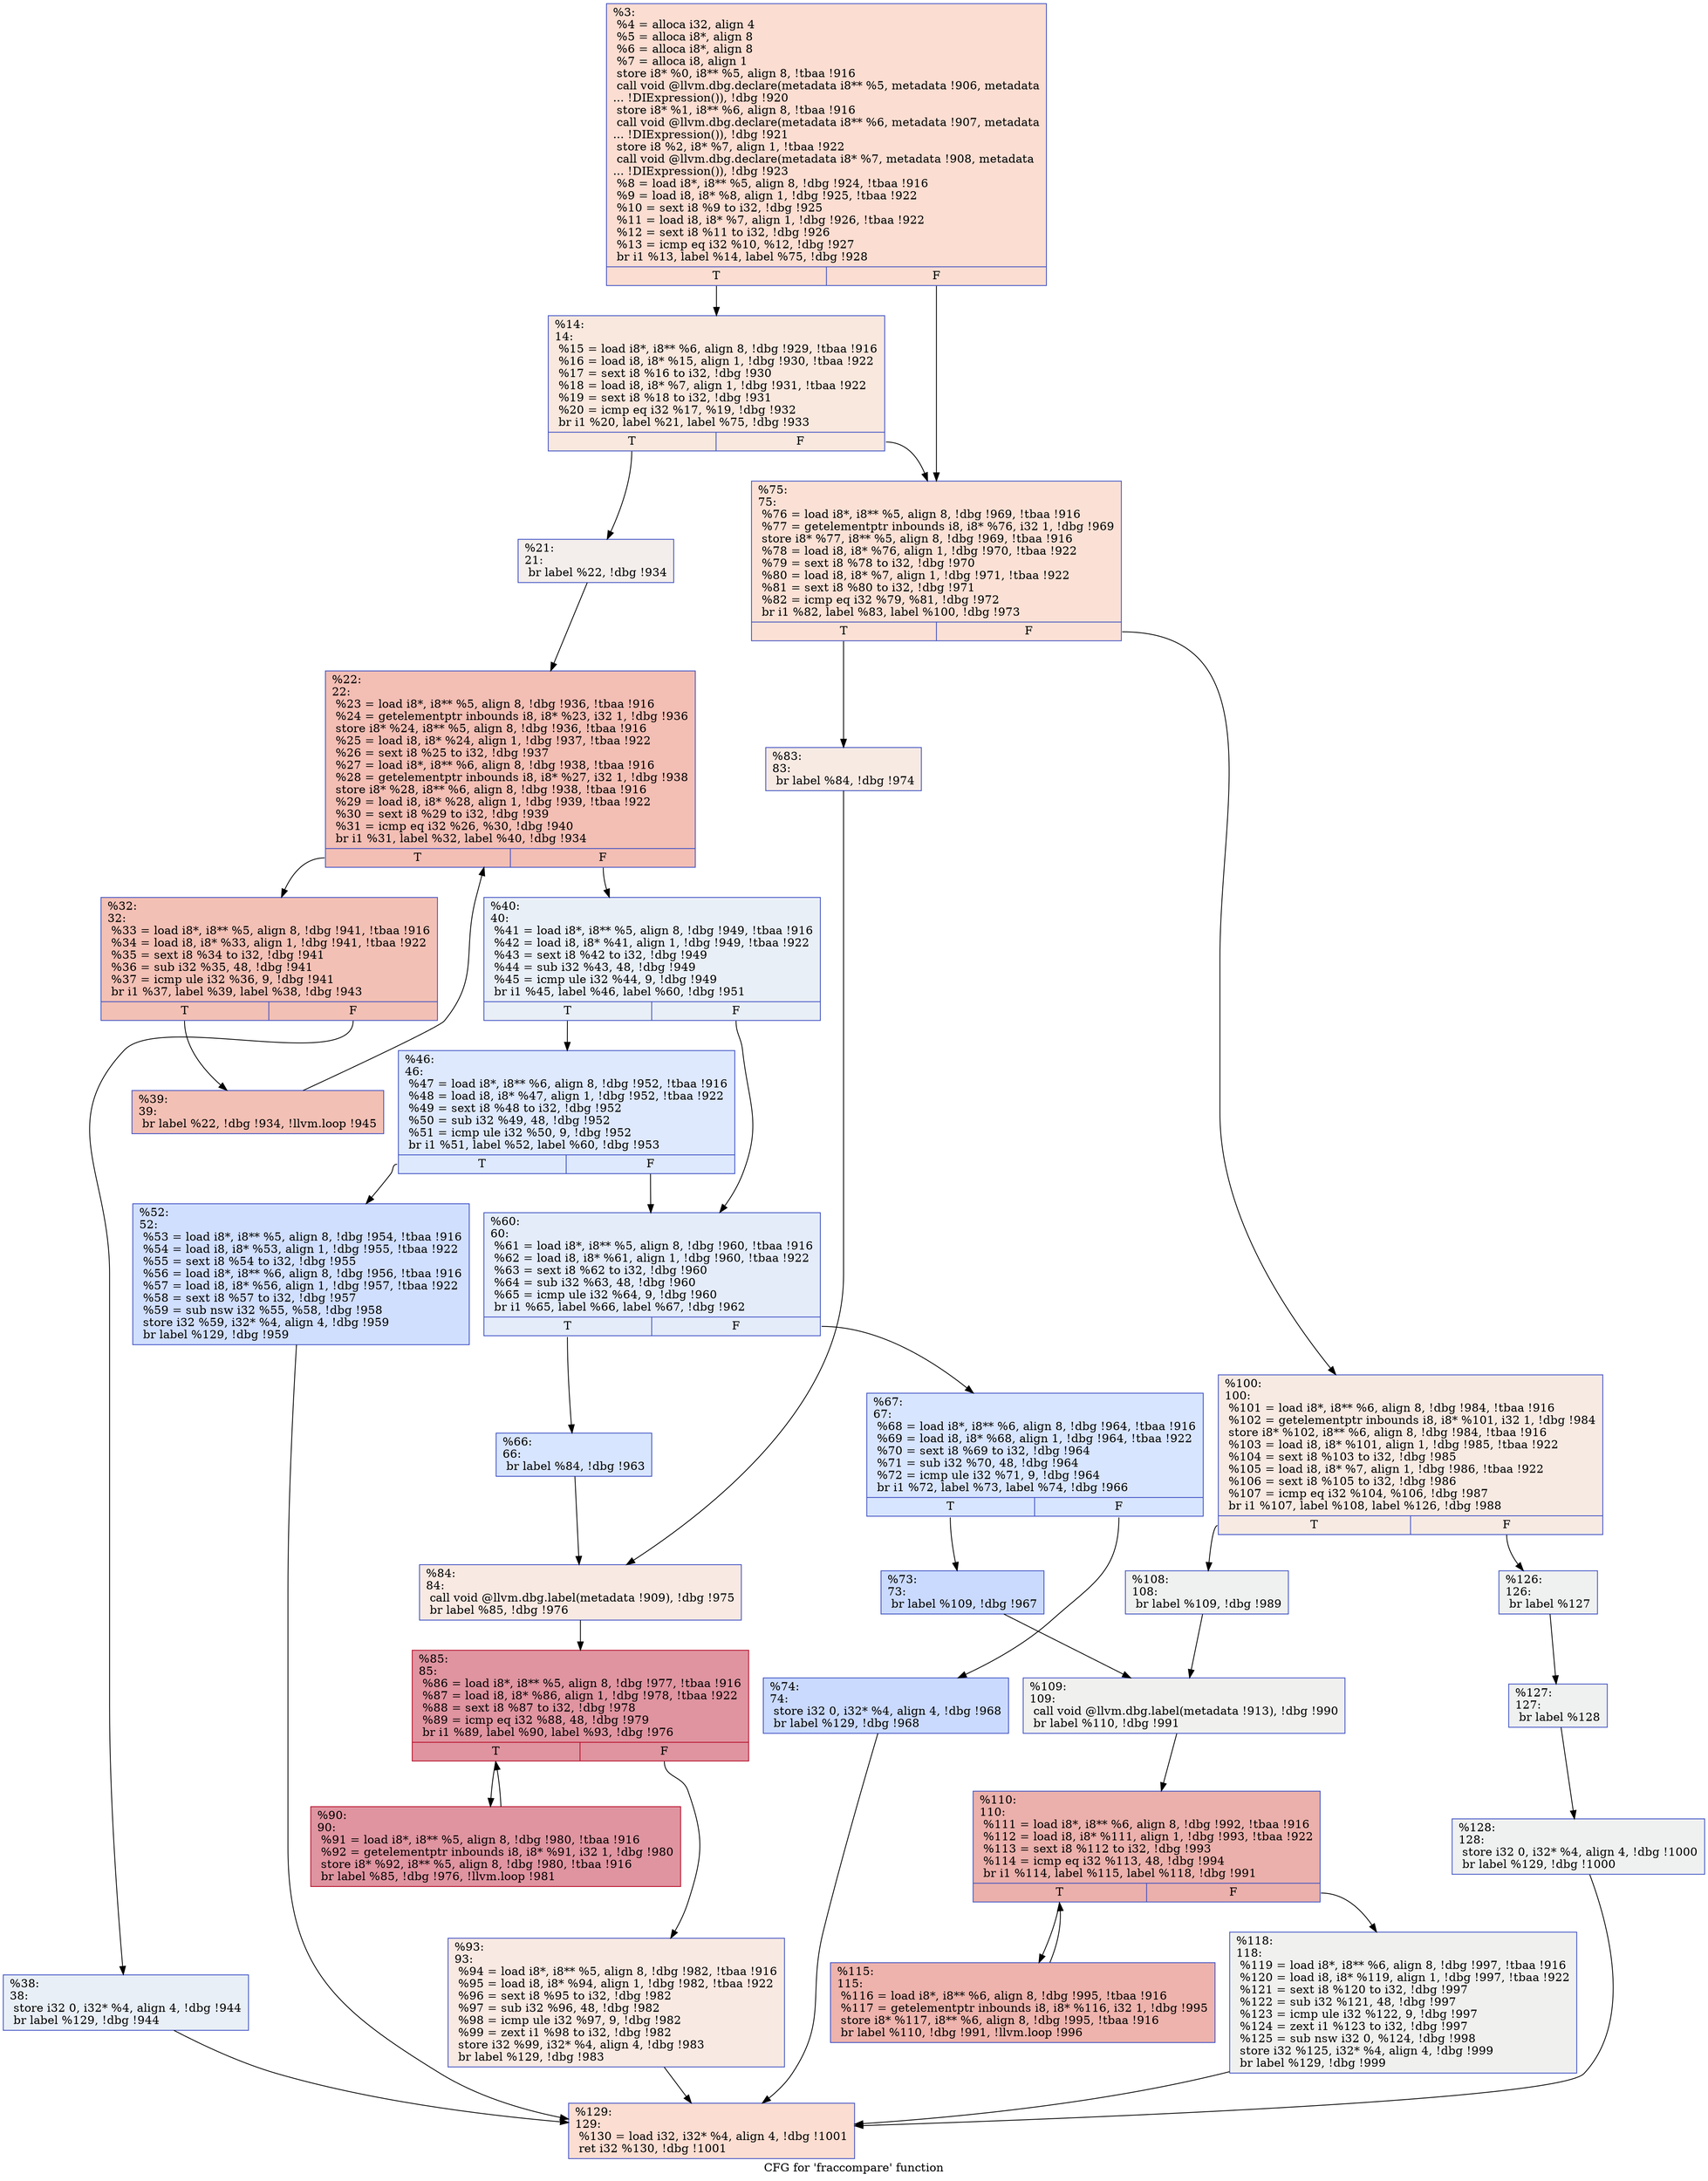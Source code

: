 digraph "CFG for 'fraccompare' function" {
	label="CFG for 'fraccompare' function";

	Node0x15cabe0 [shape=record,color="#3d50c3ff", style=filled, fillcolor="#f7b39670",label="{%3:\l  %4 = alloca i32, align 4\l  %5 = alloca i8*, align 8\l  %6 = alloca i8*, align 8\l  %7 = alloca i8, align 1\l  store i8* %0, i8** %5, align 8, !tbaa !916\l  call void @llvm.dbg.declare(metadata i8** %5, metadata !906, metadata\l... !DIExpression()), !dbg !920\l  store i8* %1, i8** %6, align 8, !tbaa !916\l  call void @llvm.dbg.declare(metadata i8** %6, metadata !907, metadata\l... !DIExpression()), !dbg !921\l  store i8 %2, i8* %7, align 1, !tbaa !922\l  call void @llvm.dbg.declare(metadata i8* %7, metadata !908, metadata\l... !DIExpression()), !dbg !923\l  %8 = load i8*, i8** %5, align 8, !dbg !924, !tbaa !916\l  %9 = load i8, i8* %8, align 1, !dbg !925, !tbaa !922\l  %10 = sext i8 %9 to i32, !dbg !925\l  %11 = load i8, i8* %7, align 1, !dbg !926, !tbaa !922\l  %12 = sext i8 %11 to i32, !dbg !926\l  %13 = icmp eq i32 %10, %12, !dbg !927\l  br i1 %13, label %14, label %75, !dbg !928\l|{<s0>T|<s1>F}}"];
	Node0x15cabe0:s0 -> Node0x15ae5f0;
	Node0x15cabe0:s1 -> Node0x15cad70;
	Node0x15ae5f0 [shape=record,color="#3d50c3ff", style=filled, fillcolor="#f2cab570",label="{%14:\l14:                                               \l  %15 = load i8*, i8** %6, align 8, !dbg !929, !tbaa !916\l  %16 = load i8, i8* %15, align 1, !dbg !930, !tbaa !922\l  %17 = sext i8 %16 to i32, !dbg !930\l  %18 = load i8, i8* %7, align 1, !dbg !931, !tbaa !922\l  %19 = sext i8 %18 to i32, !dbg !931\l  %20 = icmp eq i32 %17, %19, !dbg !932\l  br i1 %20, label %21, label %75, !dbg !933\l|{<s0>T|<s1>F}}"];
	Node0x15ae5f0:s0 -> Node0x15ae640;
	Node0x15ae5f0:s1 -> Node0x15cad70;
	Node0x15ae640 [shape=record,color="#3d50c3ff", style=filled, fillcolor="#e3d9d370",label="{%21:\l21:                                               \l  br label %22, !dbg !934\l}"];
	Node0x15ae640 -> Node0x15ae690;
	Node0x15ae690 [shape=record,color="#3d50c3ff", style=filled, fillcolor="#e36c5570",label="{%22:\l22:                                               \l  %23 = load i8*, i8** %5, align 8, !dbg !936, !tbaa !916\l  %24 = getelementptr inbounds i8, i8* %23, i32 1, !dbg !936\l  store i8* %24, i8** %5, align 8, !dbg !936, !tbaa !916\l  %25 = load i8, i8* %24, align 1, !dbg !937, !tbaa !922\l  %26 = sext i8 %25 to i32, !dbg !937\l  %27 = load i8*, i8** %6, align 8, !dbg !938, !tbaa !916\l  %28 = getelementptr inbounds i8, i8* %27, i32 1, !dbg !938\l  store i8* %28, i8** %6, align 8, !dbg !938, !tbaa !916\l  %29 = load i8, i8* %28, align 1, !dbg !939, !tbaa !922\l  %30 = sext i8 %29 to i32, !dbg !939\l  %31 = icmp eq i32 %26, %30, !dbg !940\l  br i1 %31, label %32, label %40, !dbg !934\l|{<s0>T|<s1>F}}"];
	Node0x15ae690:s0 -> Node0x15ae6e0;
	Node0x15ae690:s1 -> Node0x15ae7d0;
	Node0x15ae6e0 [shape=record,color="#3d50c3ff", style=filled, fillcolor="#e5705870",label="{%32:\l32:                                               \l  %33 = load i8*, i8** %5, align 8, !dbg !941, !tbaa !916\l  %34 = load i8, i8* %33, align 1, !dbg !941, !tbaa !922\l  %35 = sext i8 %34 to i32, !dbg !941\l  %36 = sub i32 %35, 48, !dbg !941\l  %37 = icmp ule i32 %36, 9, !dbg !941\l  br i1 %37, label %39, label %38, !dbg !943\l|{<s0>T|<s1>F}}"];
	Node0x15ae6e0:s0 -> Node0x15ae780;
	Node0x15ae6e0:s1 -> Node0x15ae730;
	Node0x15ae730 [shape=record,color="#3d50c3ff", style=filled, fillcolor="#cedaeb70",label="{%38:\l38:                                               \l  store i32 0, i32* %4, align 4, !dbg !944\l  br label %129, !dbg !944\l}"];
	Node0x15ae730 -> Node0x15cb220;
	Node0x15ae780 [shape=record,color="#3d50c3ff", style=filled, fillcolor="#e5705870",label="{%39:\l39:                                               \l  br label %22, !dbg !934, !llvm.loop !945\l}"];
	Node0x15ae780 -> Node0x15ae690;
	Node0x15ae7d0 [shape=record,color="#3d50c3ff", style=filled, fillcolor="#cedaeb70",label="{%40:\l40:                                               \l  %41 = load i8*, i8** %5, align 8, !dbg !949, !tbaa !916\l  %42 = load i8, i8* %41, align 1, !dbg !949, !tbaa !922\l  %43 = sext i8 %42 to i32, !dbg !949\l  %44 = sub i32 %43, 48, !dbg !949\l  %45 = icmp ule i32 %44, 9, !dbg !949\l  br i1 %45, label %46, label %60, !dbg !951\l|{<s0>T|<s1>F}}"];
	Node0x15ae7d0:s0 -> Node0x15ae820;
	Node0x15ae7d0:s1 -> Node0x15ae8c0;
	Node0x15ae820 [shape=record,color="#3d50c3ff", style=filled, fillcolor="#b5cdfa70",label="{%46:\l46:                                               \l  %47 = load i8*, i8** %6, align 8, !dbg !952, !tbaa !916\l  %48 = load i8, i8* %47, align 1, !dbg !952, !tbaa !922\l  %49 = sext i8 %48 to i32, !dbg !952\l  %50 = sub i32 %49, 48, !dbg !952\l  %51 = icmp ule i32 %50, 9, !dbg !952\l  br i1 %51, label %52, label %60, !dbg !953\l|{<s0>T|<s1>F}}"];
	Node0x15ae820:s0 -> Node0x15ae870;
	Node0x15ae820:s1 -> Node0x15ae8c0;
	Node0x15ae870 [shape=record,color="#3d50c3ff", style=filled, fillcolor="#96b7ff70",label="{%52:\l52:                                               \l  %53 = load i8*, i8** %5, align 8, !dbg !954, !tbaa !916\l  %54 = load i8, i8* %53, align 1, !dbg !955, !tbaa !922\l  %55 = sext i8 %54 to i32, !dbg !955\l  %56 = load i8*, i8** %6, align 8, !dbg !956, !tbaa !916\l  %57 = load i8, i8* %56, align 1, !dbg !957, !tbaa !922\l  %58 = sext i8 %57 to i32, !dbg !957\l  %59 = sub nsw i32 %55, %58, !dbg !958\l  store i32 %59, i32* %4, align 4, !dbg !959\l  br label %129, !dbg !959\l}"];
	Node0x15ae870 -> Node0x15cb220;
	Node0x15ae8c0 [shape=record,color="#3d50c3ff", style=filled, fillcolor="#c1d4f470",label="{%60:\l60:                                               \l  %61 = load i8*, i8** %5, align 8, !dbg !960, !tbaa !916\l  %62 = load i8, i8* %61, align 1, !dbg !960, !tbaa !922\l  %63 = sext i8 %62 to i32, !dbg !960\l  %64 = sub i32 %63, 48, !dbg !960\l  %65 = icmp ule i32 %64, 9, !dbg !960\l  br i1 %65, label %66, label %67, !dbg !962\l|{<s0>T|<s1>F}}"];
	Node0x15ae8c0:s0 -> Node0x15cac30;
	Node0x15ae8c0:s1 -> Node0x15cac80;
	Node0x15cac30 [shape=record,color="#3d50c3ff", style=filled, fillcolor="#a7c5fe70",label="{%66:\l66:                                               \l  br label %84, !dbg !963\l}"];
	Node0x15cac30 -> Node0x15cae10;
	Node0x15cac80 [shape=record,color="#3d50c3ff", style=filled, fillcolor="#a7c5fe70",label="{%67:\l67:                                               \l  %68 = load i8*, i8** %6, align 8, !dbg !964, !tbaa !916\l  %69 = load i8, i8* %68, align 1, !dbg !964, !tbaa !922\l  %70 = sext i8 %69 to i32, !dbg !964\l  %71 = sub i32 %70, 48, !dbg !964\l  %72 = icmp ule i32 %71, 9, !dbg !964\l  br i1 %72, label %73, label %74, !dbg !966\l|{<s0>T|<s1>F}}"];
	Node0x15cac80:s0 -> Node0x15cacd0;
	Node0x15cac80:s1 -> Node0x15cad20;
	Node0x15cacd0 [shape=record,color="#3d50c3ff", style=filled, fillcolor="#88abfd70",label="{%73:\l73:                                               \l  br label %109, !dbg !967\l}"];
	Node0x15cacd0 -> Node0x15caff0;
	Node0x15cad20 [shape=record,color="#3d50c3ff", style=filled, fillcolor="#88abfd70",label="{%74:\l74:                                               \l  store i32 0, i32* %4, align 4, !dbg !968\l  br label %129, !dbg !968\l}"];
	Node0x15cad20 -> Node0x15cb220;
	Node0x15cad70 [shape=record,color="#3d50c3ff", style=filled, fillcolor="#f7bca170",label="{%75:\l75:                                               \l  %76 = load i8*, i8** %5, align 8, !dbg !969, !tbaa !916\l  %77 = getelementptr inbounds i8, i8* %76, i32 1, !dbg !969\l  store i8* %77, i8** %5, align 8, !dbg !969, !tbaa !916\l  %78 = load i8, i8* %76, align 1, !dbg !970, !tbaa !922\l  %79 = sext i8 %78 to i32, !dbg !970\l  %80 = load i8, i8* %7, align 1, !dbg !971, !tbaa !922\l  %81 = sext i8 %80 to i32, !dbg !971\l  %82 = icmp eq i32 %79, %81, !dbg !972\l  br i1 %82, label %83, label %100, !dbg !973\l|{<s0>T|<s1>F}}"];
	Node0x15cad70:s0 -> Node0x15cadc0;
	Node0x15cad70:s1 -> Node0x15caf50;
	Node0x15cadc0 [shape=record,color="#3d50c3ff", style=filled, fillcolor="#eed0c070",label="{%83:\l83:                                               \l  br label %84, !dbg !974\l}"];
	Node0x15cadc0 -> Node0x15cae10;
	Node0x15cae10 [shape=record,color="#3d50c3ff", style=filled, fillcolor="#efcebd70",label="{%84:\l84:                                               \l  call void @llvm.dbg.label(metadata !909), !dbg !975\l  br label %85, !dbg !976\l}"];
	Node0x15cae10 -> Node0x15cae60;
	Node0x15cae60 [shape=record,color="#b70d28ff", style=filled, fillcolor="#b70d2870",label="{%85:\l85:                                               \l  %86 = load i8*, i8** %5, align 8, !dbg !977, !tbaa !916\l  %87 = load i8, i8* %86, align 1, !dbg !978, !tbaa !922\l  %88 = sext i8 %87 to i32, !dbg !978\l  %89 = icmp eq i32 %88, 48, !dbg !979\l  br i1 %89, label %90, label %93, !dbg !976\l|{<s0>T|<s1>F}}"];
	Node0x15cae60:s0 -> Node0x15caeb0;
	Node0x15cae60:s1 -> Node0x15caf00;
	Node0x15caeb0 [shape=record,color="#b70d28ff", style=filled, fillcolor="#b70d2870",label="{%90:\l90:                                               \l  %91 = load i8*, i8** %5, align 8, !dbg !980, !tbaa !916\l  %92 = getelementptr inbounds i8, i8* %91, i32 1, !dbg !980\l  store i8* %92, i8** %5, align 8, !dbg !980, !tbaa !916\l  br label %85, !dbg !976, !llvm.loop !981\l}"];
	Node0x15caeb0 -> Node0x15cae60;
	Node0x15caf00 [shape=record,color="#3d50c3ff", style=filled, fillcolor="#efcebd70",label="{%93:\l93:                                               \l  %94 = load i8*, i8** %5, align 8, !dbg !982, !tbaa !916\l  %95 = load i8, i8* %94, align 1, !dbg !982, !tbaa !922\l  %96 = sext i8 %95 to i32, !dbg !982\l  %97 = sub i32 %96, 48, !dbg !982\l  %98 = icmp ule i32 %97, 9, !dbg !982\l  %99 = zext i1 %98 to i32, !dbg !982\l  store i32 %99, i32* %4, align 4, !dbg !983\l  br label %129, !dbg !983\l}"];
	Node0x15caf00 -> Node0x15cb220;
	Node0x15caf50 [shape=record,color="#3d50c3ff", style=filled, fillcolor="#eed0c070",label="{%100:\l100:                                              \l  %101 = load i8*, i8** %6, align 8, !dbg !984, !tbaa !916\l  %102 = getelementptr inbounds i8, i8* %101, i32 1, !dbg !984\l  store i8* %102, i8** %6, align 8, !dbg !984, !tbaa !916\l  %103 = load i8, i8* %101, align 1, !dbg !985, !tbaa !922\l  %104 = sext i8 %103 to i32, !dbg !985\l  %105 = load i8, i8* %7, align 1, !dbg !986, !tbaa !922\l  %106 = sext i8 %105 to i32, !dbg !986\l  %107 = icmp eq i32 %104, %106, !dbg !987\l  br i1 %107, label %108, label %126, !dbg !988\l|{<s0>T|<s1>F}}"];
	Node0x15caf50:s0 -> Node0x15cafa0;
	Node0x15caf50:s1 -> Node0x15cb130;
	Node0x15cafa0 [shape=record,color="#3d50c3ff", style=filled, fillcolor="#dbdcde70",label="{%108:\l108:                                              \l  br label %109, !dbg !989\l}"];
	Node0x15cafa0 -> Node0x15caff0;
	Node0x15caff0 [shape=record,color="#3d50c3ff", style=filled, fillcolor="#dedcdb70",label="{%109:\l109:                                              \l  call void @llvm.dbg.label(metadata !913), !dbg !990\l  br label %110, !dbg !991\l}"];
	Node0x15caff0 -> Node0x15cb040;
	Node0x15cb040 [shape=record,color="#3d50c3ff", style=filled, fillcolor="#d24b4070",label="{%110:\l110:                                              \l  %111 = load i8*, i8** %6, align 8, !dbg !992, !tbaa !916\l  %112 = load i8, i8* %111, align 1, !dbg !993, !tbaa !922\l  %113 = sext i8 %112 to i32, !dbg !993\l  %114 = icmp eq i32 %113, 48, !dbg !994\l  br i1 %114, label %115, label %118, !dbg !991\l|{<s0>T|<s1>F}}"];
	Node0x15cb040:s0 -> Node0x15cb090;
	Node0x15cb040:s1 -> Node0x15cb0e0;
	Node0x15cb090 [shape=record,color="#3d50c3ff", style=filled, fillcolor="#d6524470",label="{%115:\l115:                                              \l  %116 = load i8*, i8** %6, align 8, !dbg !995, !tbaa !916\l  %117 = getelementptr inbounds i8, i8* %116, i32 1, !dbg !995\l  store i8* %117, i8** %6, align 8, !dbg !995, !tbaa !916\l  br label %110, !dbg !991, !llvm.loop !996\l}"];
	Node0x15cb090 -> Node0x15cb040;
	Node0x15cb0e0 [shape=record,color="#3d50c3ff", style=filled, fillcolor="#dedcdb70",label="{%118:\l118:                                              \l  %119 = load i8*, i8** %6, align 8, !dbg !997, !tbaa !916\l  %120 = load i8, i8* %119, align 1, !dbg !997, !tbaa !922\l  %121 = sext i8 %120 to i32, !dbg !997\l  %122 = sub i32 %121, 48, !dbg !997\l  %123 = icmp ule i32 %122, 9, !dbg !997\l  %124 = zext i1 %123 to i32, !dbg !997\l  %125 = sub nsw i32 0, %124, !dbg !998\l  store i32 %125, i32* %4, align 4, !dbg !999\l  br label %129, !dbg !999\l}"];
	Node0x15cb0e0 -> Node0x15cb220;
	Node0x15cb130 [shape=record,color="#3d50c3ff", style=filled, fillcolor="#dbdcde70",label="{%126:\l126:                                              \l  br label %127\l}"];
	Node0x15cb130 -> Node0x15cb180;
	Node0x15cb180 [shape=record,color="#3d50c3ff", style=filled, fillcolor="#dbdcde70",label="{%127:\l127:                                              \l  br label %128\l}"];
	Node0x15cb180 -> Node0x15cb1d0;
	Node0x15cb1d0 [shape=record,color="#3d50c3ff", style=filled, fillcolor="#dbdcde70",label="{%128:\l128:                                              \l  store i32 0, i32* %4, align 4, !dbg !1000\l  br label %129, !dbg !1000\l}"];
	Node0x15cb1d0 -> Node0x15cb220;
	Node0x15cb220 [shape=record,color="#3d50c3ff", style=filled, fillcolor="#f7b39670",label="{%129:\l129:                                              \l  %130 = load i32, i32* %4, align 4, !dbg !1001\l  ret i32 %130, !dbg !1001\l}"];
}
